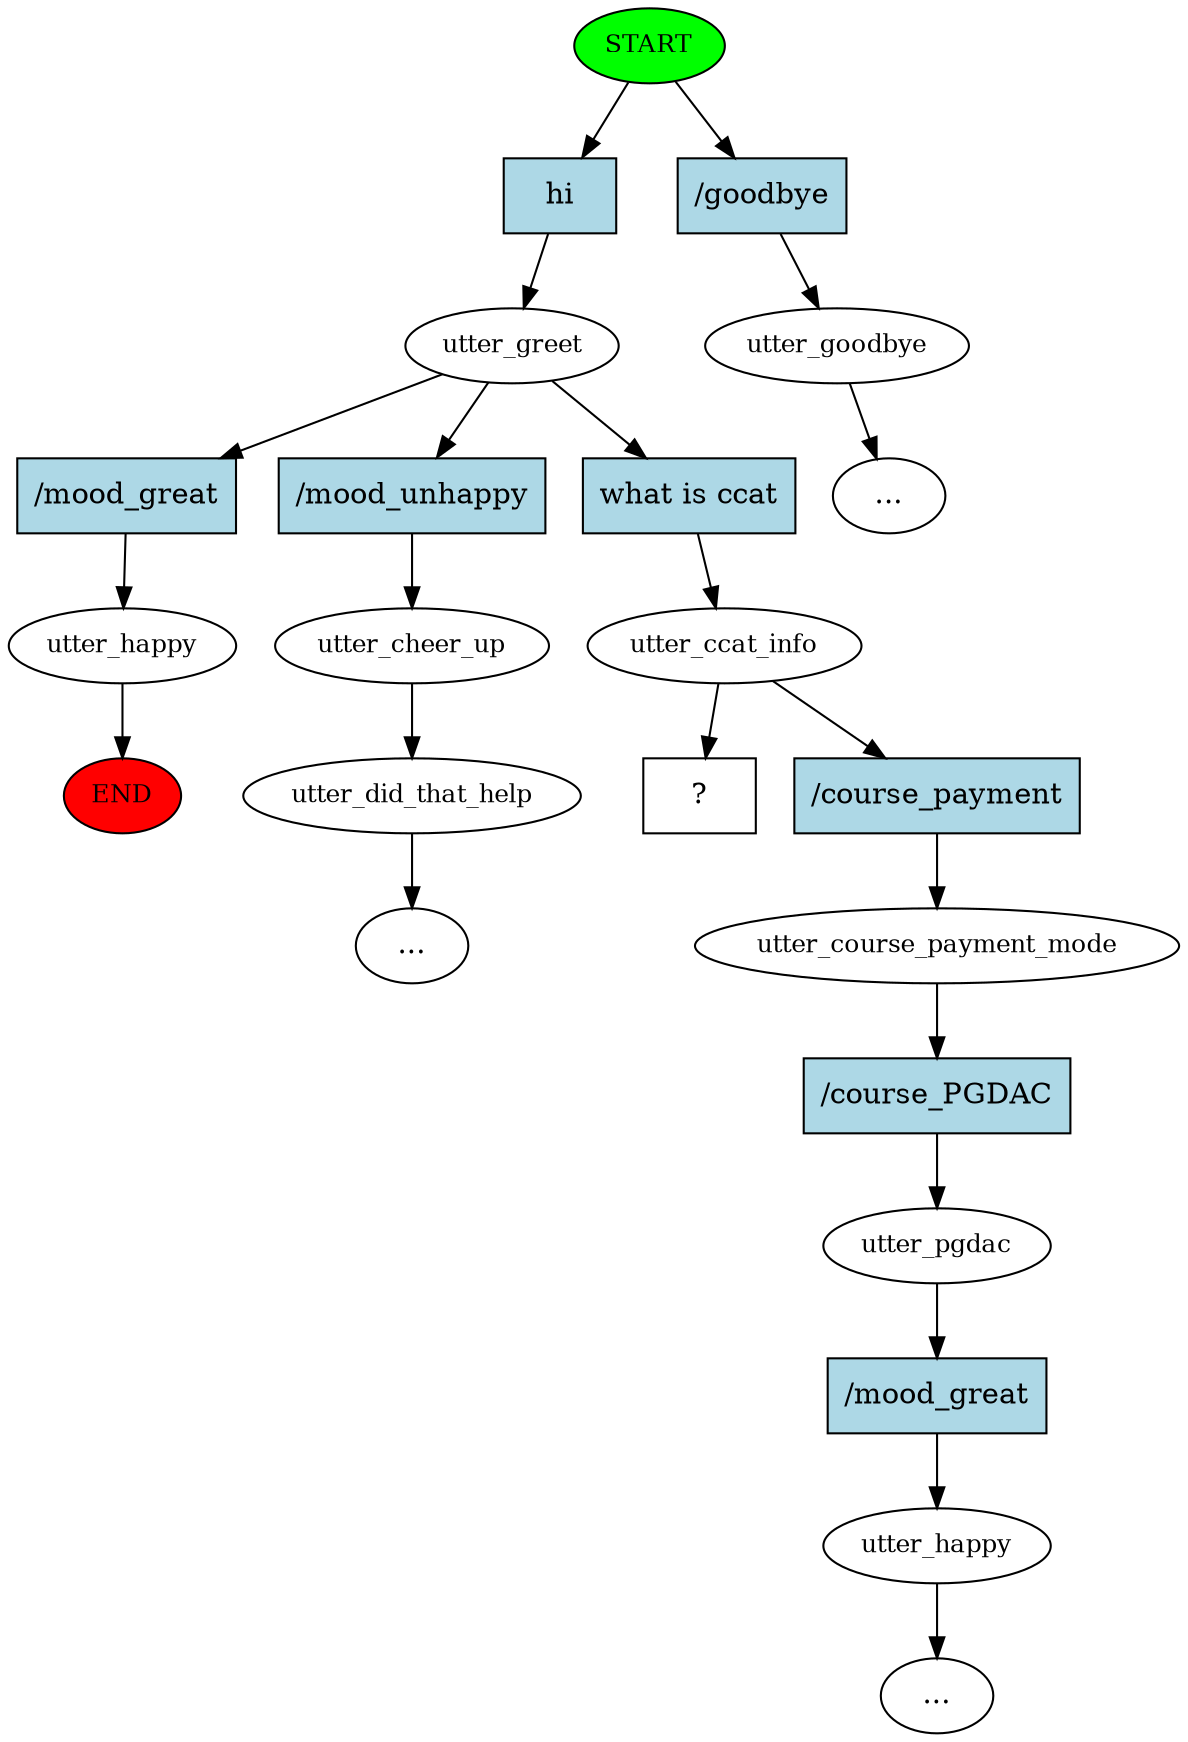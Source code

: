 digraph  {
0 [class="start active", fillcolor=green, fontsize=12, label=START, style=filled];
"-1" [class=end, fillcolor=red, fontsize=12, label=END, style=filled];
1 [class=active, fontsize=12, label=utter_greet];
2 [class="", fontsize=12, label=utter_happy];
4 [class="", fontsize=12, label=utter_cheer_up];
5 [class="", fontsize=12, label=utter_did_that_help];
"-4" [class=ellipsis, label="..."];
9 [class="", fontsize=12, label=utter_goodbye];
"-5" [class=ellipsis, label="..."];
11 [class=active, fontsize=12, label=utter_ccat_info];
12 [class="", fontsize=12, label=utter_course_payment_mode];
13 [class="", fontsize=12, label=utter_pgdac];
14 [class="", fontsize=12, label=utter_happy];
"-6" [class=ellipsis, label="..."];
17 [class="intent dashed active", label="  ?  ", shape=rect];
18 [class="intent active", fillcolor=lightblue, label=hi, shape=rect, style=filled];
19 [class=intent, fillcolor=lightblue, label="/goodbye", shape=rect, style=filled];
20 [class=intent, fillcolor=lightblue, label="/mood_great", shape=rect, style=filled];
21 [class=intent, fillcolor=lightblue, label="/mood_unhappy", shape=rect, style=filled];
22 [class="intent active", fillcolor=lightblue, label="what\ is\ ccat", shape=rect, style=filled];
23 [class=intent, fillcolor=lightblue, label="/course_payment", shape=rect, style=filled];
24 [class=intent, fillcolor=lightblue, label="/course_PGDAC", shape=rect, style=filled];
25 [class=intent, fillcolor=lightblue, label="/mood_great", shape=rect, style=filled];
0 -> 18  [class=active, key=0];
0 -> 19  [class="", key=0];
1 -> 20  [class="", key=0];
1 -> 21  [class="", key=0];
1 -> 22  [class=active, key=0];
2 -> "-1"  [class="", key=NONE, label=""];
4 -> 5  [class="", key=NONE, label=""];
5 -> "-4"  [class="", key=NONE, label=""];
9 -> "-5"  [class="", key=NONE, label=""];
11 -> 17  [class=active, key=NONE, label=""];
11 -> 23  [class="", key=0];
12 -> 24  [class="", key=0];
13 -> 25  [class="", key=0];
14 -> "-6"  [class="", key=NONE, label=""];
18 -> 1  [class=active, key=0];
19 -> 9  [class="", key=0];
20 -> 2  [class="", key=0];
21 -> 4  [class="", key=0];
22 -> 11  [class=active, key=0];
23 -> 12  [class="", key=0];
24 -> 13  [class="", key=0];
25 -> 14  [class="", key=0];
}
